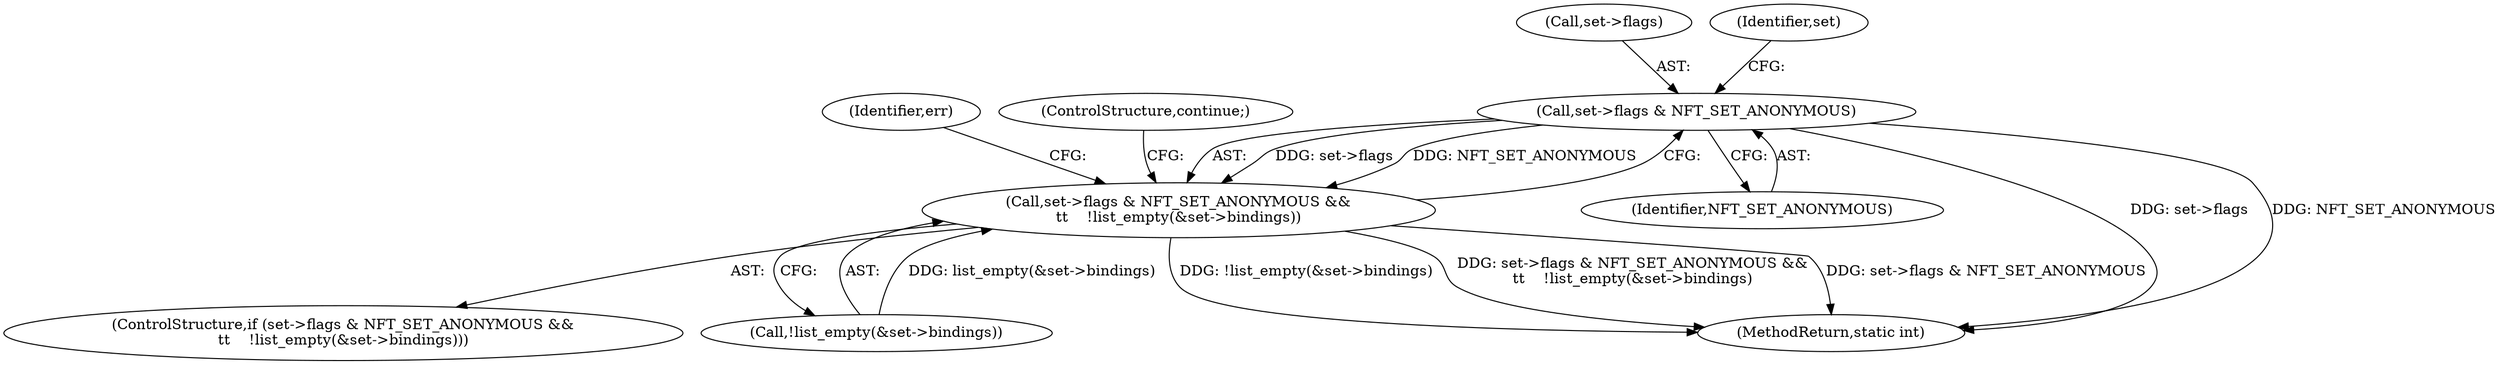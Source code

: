 digraph "0_linux_a2f18db0c68fec96631c10cad9384c196e9008ac@pointer" {
"1000135" [label="(Call,set->flags & NFT_SET_ANONYMOUS)"];
"1000134" [label="(Call,set->flags & NFT_SET_ANONYMOUS &&\n\t\t    !list_empty(&set->bindings))"];
"1000136" [label="(Call,set->flags)"];
"1000139" [label="(Identifier,NFT_SET_ANONYMOUS)"];
"1000133" [label="(ControlStructure,if (set->flags & NFT_SET_ANONYMOUS &&\n\t\t    !list_empty(&set->bindings)))"];
"1000140" [label="(Call,!list_empty(&set->bindings))"];
"1000164" [label="(MethodReturn,static int)"];
"1000148" [label="(Identifier,err)"];
"1000135" [label="(Call,set->flags & NFT_SET_ANONYMOUS)"];
"1000146" [label="(ControlStructure,continue;)"];
"1000144" [label="(Identifier,set)"];
"1000134" [label="(Call,set->flags & NFT_SET_ANONYMOUS &&\n\t\t    !list_empty(&set->bindings))"];
"1000135" -> "1000134"  [label="AST: "];
"1000135" -> "1000139"  [label="CFG: "];
"1000136" -> "1000135"  [label="AST: "];
"1000139" -> "1000135"  [label="AST: "];
"1000144" -> "1000135"  [label="CFG: "];
"1000134" -> "1000135"  [label="CFG: "];
"1000135" -> "1000164"  [label="DDG: set->flags"];
"1000135" -> "1000164"  [label="DDG: NFT_SET_ANONYMOUS"];
"1000135" -> "1000134"  [label="DDG: set->flags"];
"1000135" -> "1000134"  [label="DDG: NFT_SET_ANONYMOUS"];
"1000134" -> "1000133"  [label="AST: "];
"1000134" -> "1000140"  [label="CFG: "];
"1000140" -> "1000134"  [label="AST: "];
"1000146" -> "1000134"  [label="CFG: "];
"1000148" -> "1000134"  [label="CFG: "];
"1000134" -> "1000164"  [label="DDG: !list_empty(&set->bindings)"];
"1000134" -> "1000164"  [label="DDG: set->flags & NFT_SET_ANONYMOUS &&\n\t\t    !list_empty(&set->bindings)"];
"1000134" -> "1000164"  [label="DDG: set->flags & NFT_SET_ANONYMOUS"];
"1000140" -> "1000134"  [label="DDG: list_empty(&set->bindings)"];
}
